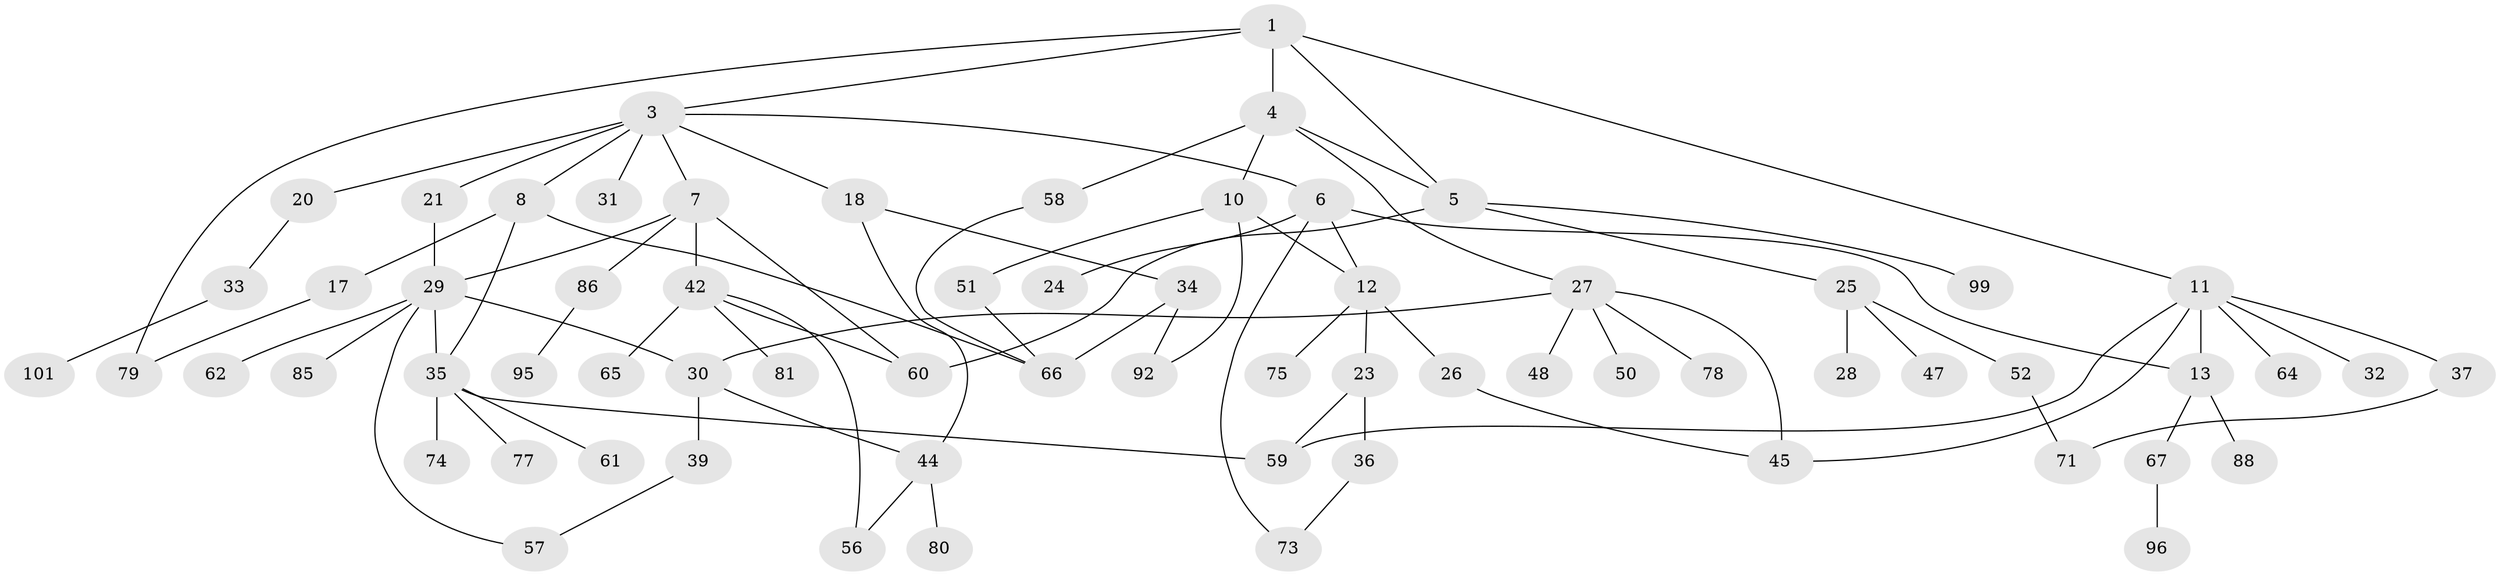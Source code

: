 // original degree distribution, {4: 0.09900990099009901, 3: 0.1782178217821782, 8: 0.009900990099009901, 6: 0.039603960396039604, 5: 0.0297029702970297, 2: 0.31683168316831684, 1: 0.31683168316831684, 7: 0.009900990099009901}
// Generated by graph-tools (version 1.1) at 2025/10/02/27/25 16:10:51]
// undirected, 67 vertices, 88 edges
graph export_dot {
graph [start="1"]
  node [color=gray90,style=filled];
  1 [super="+2"];
  3 [super="+15"];
  4 [super="+54"];
  5 [super="+22"];
  6 [super="+55"];
  7 [super="+9"];
  8 [super="+43"];
  10 [super="+16"];
  11 [super="+46"];
  12 [super="+14"];
  13 [super="+53"];
  17;
  18 [super="+19"];
  20;
  21;
  23;
  24;
  25;
  26 [super="+72"];
  27 [super="+100"];
  28 [super="+38"];
  29 [super="+82"];
  30;
  31;
  32;
  33 [super="+94"];
  34 [super="+89"];
  35 [super="+49"];
  36 [super="+40"];
  37 [super="+41"];
  39;
  42 [super="+63"];
  44 [super="+98"];
  45 [super="+84"];
  47;
  48;
  50 [super="+91"];
  51;
  52 [super="+69"];
  56;
  57;
  58;
  59;
  60 [super="+68"];
  61 [super="+70"];
  62;
  64;
  65;
  66 [super="+97"];
  67 [super="+83"];
  71;
  73;
  74;
  75 [super="+76"];
  77;
  78 [super="+90"];
  79 [super="+87"];
  80 [super="+93"];
  81;
  85;
  86;
  88;
  92;
  95;
  96;
  99;
  101;
  1 -- 3;
  1 -- 5;
  1 -- 11;
  1 -- 4;
  1 -- 79;
  3 -- 6;
  3 -- 7;
  3 -- 8;
  3 -- 18;
  3 -- 20;
  3 -- 21;
  3 -- 31;
  4 -- 10;
  4 -- 27;
  4 -- 58;
  4 -- 5;
  5 -- 25;
  5 -- 99;
  5 -- 60;
  6 -- 13;
  6 -- 24;
  6 -- 12;
  6 -- 73;
  7 -- 42;
  7 -- 86;
  7 -- 29;
  7 -- 60;
  8 -- 17;
  8 -- 35;
  8 -- 66;
  10 -- 12;
  10 -- 51;
  10 -- 92;
  11 -- 32;
  11 -- 37;
  11 -- 64;
  11 -- 59;
  11 -- 13;
  11 -- 45;
  12 -- 75;
  12 -- 26;
  12 -- 23;
  13 -- 67;
  13 -- 88;
  17 -- 79;
  18 -- 34;
  18 -- 44;
  20 -- 33;
  21 -- 29;
  23 -- 36;
  23 -- 59;
  25 -- 28;
  25 -- 47;
  25 -- 52;
  26 -- 45;
  27 -- 48;
  27 -- 50;
  27 -- 78;
  27 -- 30;
  27 -- 45;
  29 -- 30;
  29 -- 35;
  29 -- 62;
  29 -- 57;
  29 -- 85;
  30 -- 39;
  30 -- 44;
  33 -- 101;
  34 -- 92;
  34 -- 66;
  35 -- 61;
  35 -- 59;
  35 -- 74;
  35 -- 77;
  36 -- 73;
  37 -- 71;
  39 -- 57;
  42 -- 56;
  42 -- 60;
  42 -- 65;
  42 -- 81;
  44 -- 80;
  44 -- 56;
  51 -- 66;
  52 -- 71;
  58 -- 66;
  67 -- 96;
  86 -- 95;
}
